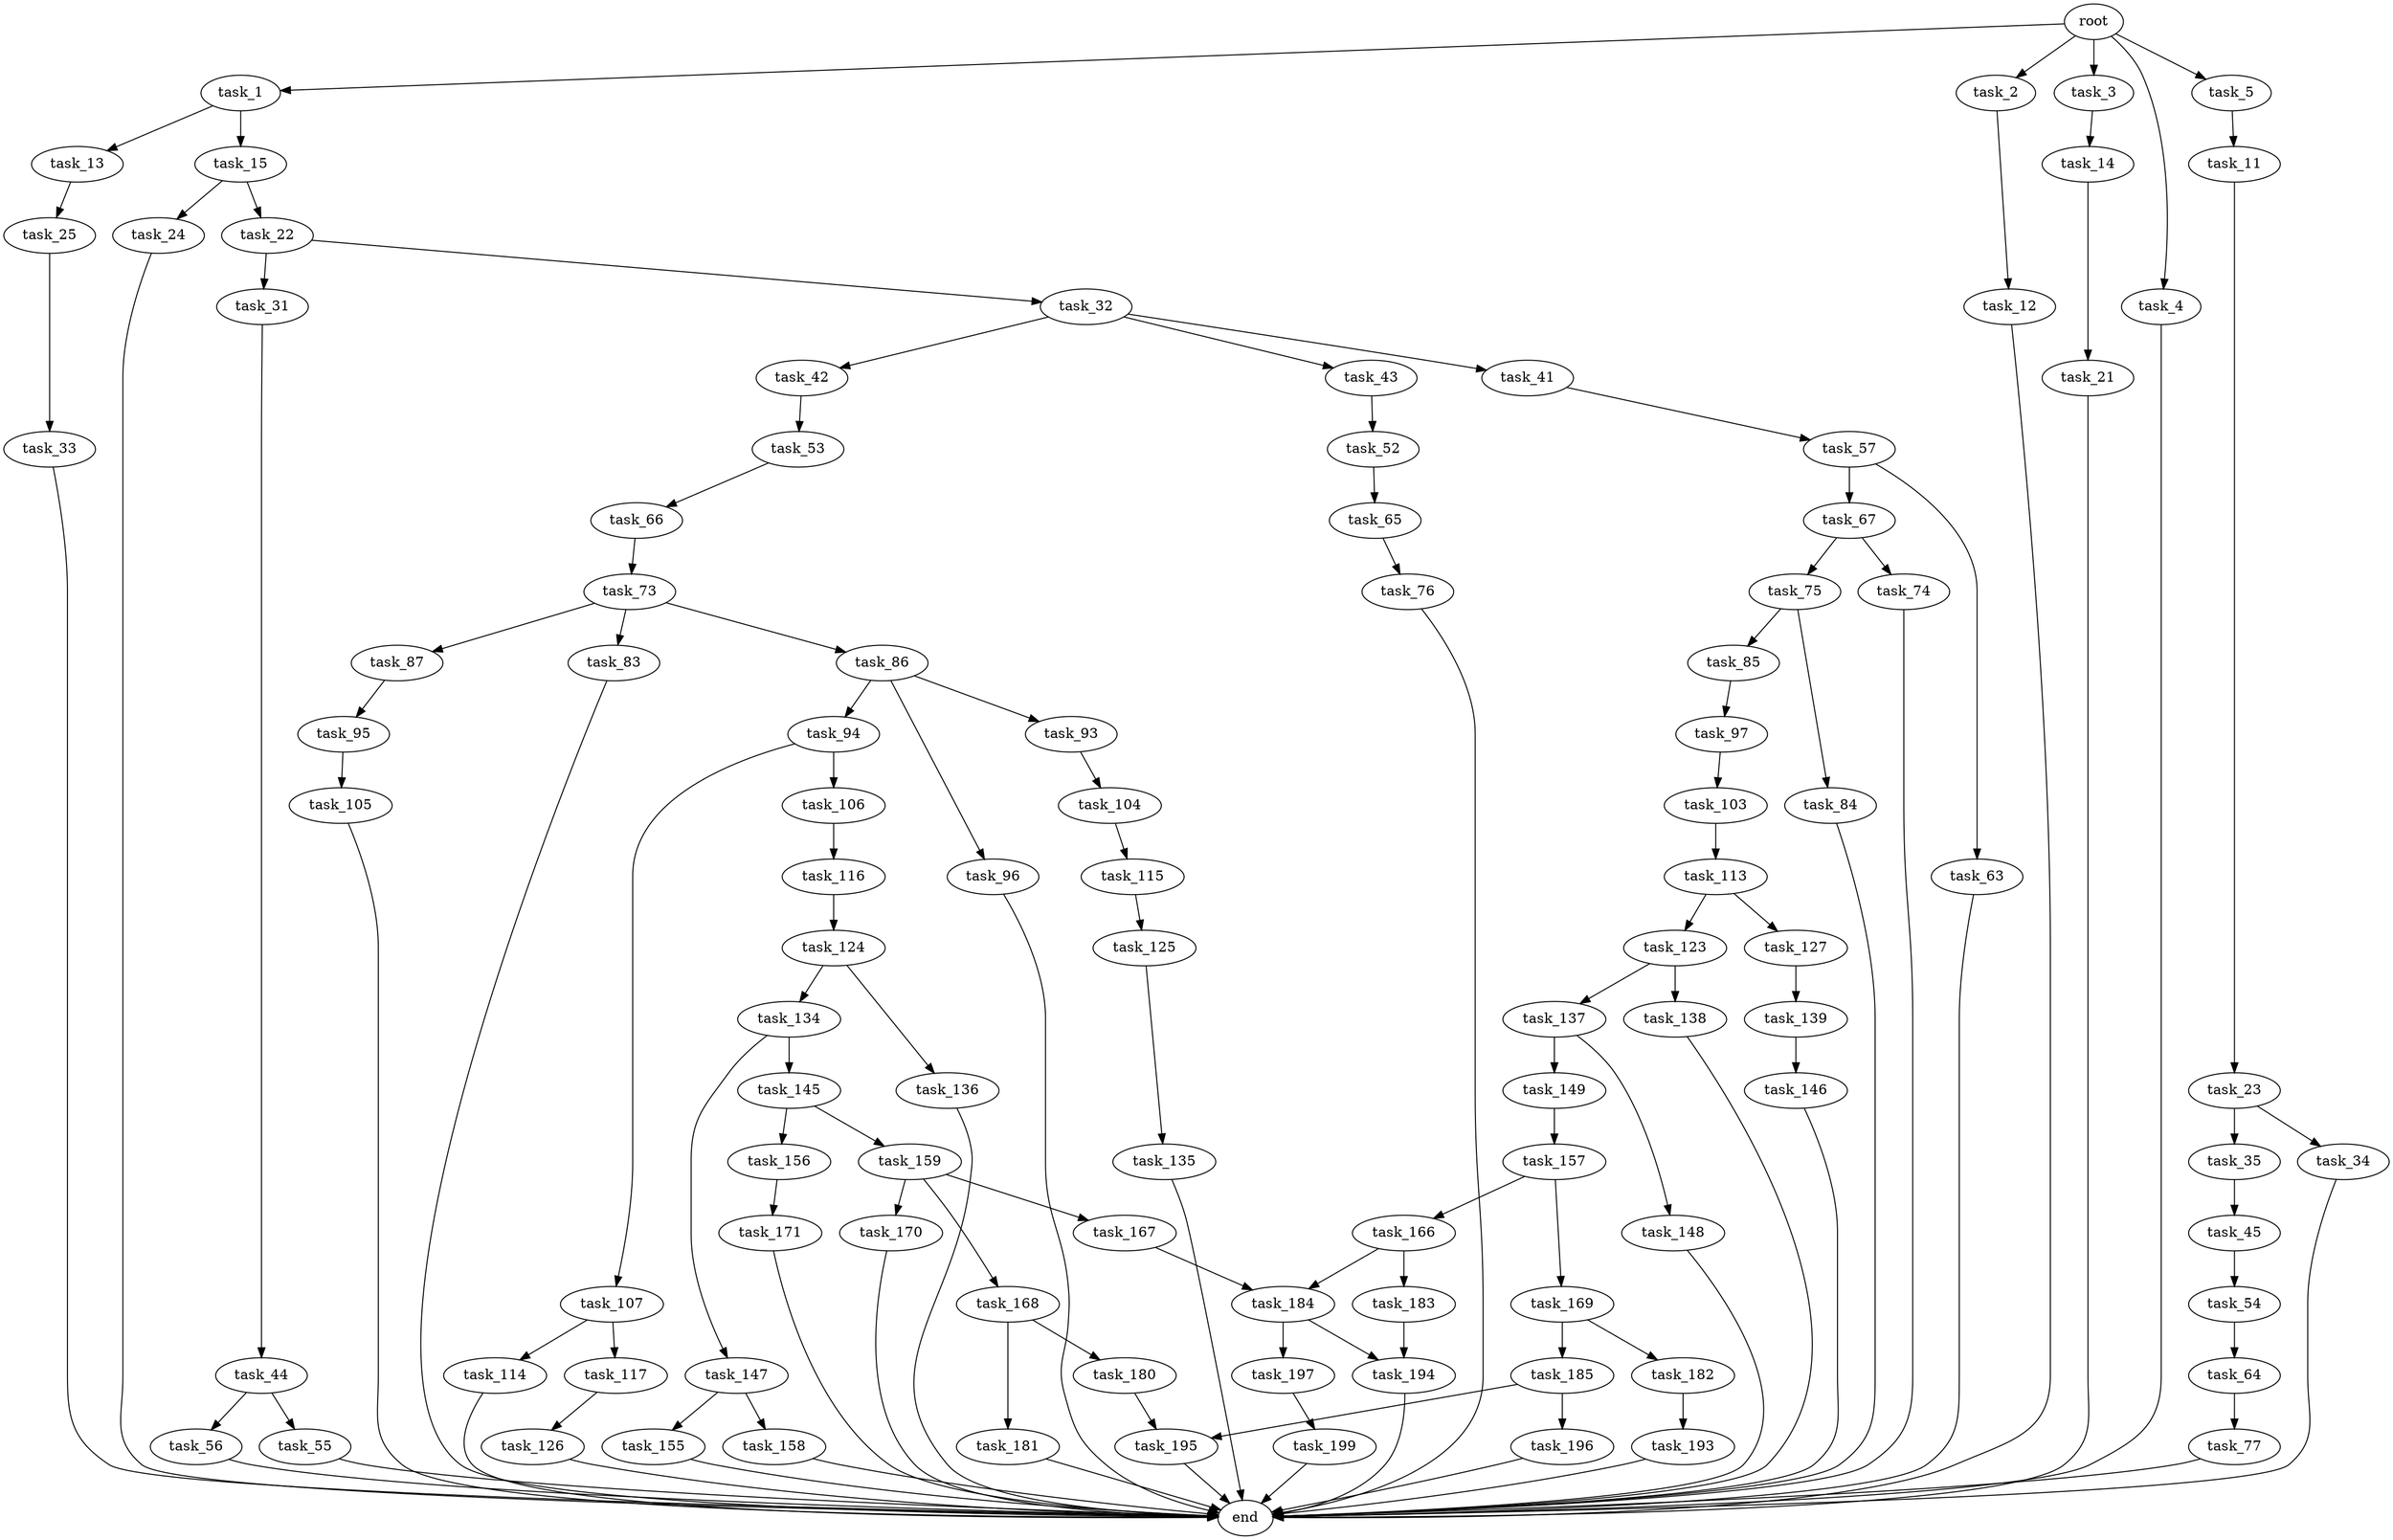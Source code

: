 digraph G {
  root [size="0.000000"];
  task_1 [size="5454987923.000000"];
  task_2 [size="9913371058.000000"];
  task_3 [size="782757789696.000000"];
  task_4 [size="67859819288.000000"];
  task_5 [size="248693166121.000000"];
  task_11 [size="471130017009.000000"];
  task_12 [size="52853485552.000000"];
  task_13 [size="540081740115.000000"];
  task_14 [size="1013146003486.000000"];
  task_15 [size="16187485473.000000"];
  task_21 [size="12700536891.000000"];
  task_22 [size="1050437604471.000000"];
  task_23 [size="22204035114.000000"];
  task_24 [size="782757789696.000000"];
  task_25 [size="549755813888.000000"];
  task_31 [size="2903589398.000000"];
  task_32 [size="16784670054.000000"];
  task_33 [size="46321663891.000000"];
  task_34 [size="134217728000.000000"];
  task_35 [size="194799961202.000000"];
  task_41 [size="2004959557.000000"];
  task_42 [size="3238504368.000000"];
  task_43 [size="48548631052.000000"];
  task_44 [size="5564543652.000000"];
  task_45 [size="11097419908.000000"];
  task_52 [size="22506238526.000000"];
  task_53 [size="4422133695.000000"];
  task_54 [size="8589934592.000000"];
  task_55 [size="231928233984.000000"];
  task_56 [size="2881186975.000000"];
  task_57 [size="1073741824000.000000"];
  task_63 [size="2586257588.000000"];
  task_64 [size="8589934592.000000"];
  task_65 [size="669288931788.000000"];
  task_66 [size="445129338241.000000"];
  task_67 [size="623529040201.000000"];
  task_73 [size="782757789696.000000"];
  task_74 [size="867224053765.000000"];
  task_75 [size="257567895089.000000"];
  task_76 [size="28991029248.000000"];
  task_77 [size="17625720247.000000"];
  task_83 [size="24322254501.000000"];
  task_84 [size="231928233984.000000"];
  task_85 [size="68719476736.000000"];
  task_86 [size="28991029248.000000"];
  task_87 [size="2002282300.000000"];
  task_93 [size="8934749429.000000"];
  task_94 [size="4089032292.000000"];
  task_95 [size="985234042510.000000"];
  task_96 [size="5713926797.000000"];
  task_97 [size="286818140524.000000"];
  task_103 [size="2405756322.000000"];
  task_104 [size="24467783346.000000"];
  task_105 [size="14311217419.000000"];
  task_106 [size="628578532826.000000"];
  task_107 [size="1453534580.000000"];
  task_113 [size="549755813888.000000"];
  task_114 [size="13381254039.000000"];
  task_115 [size="17245034879.000000"];
  task_116 [size="205155188174.000000"];
  task_117 [size="8589934592.000000"];
  task_123 [size="4234630631.000000"];
  task_124 [size="52727598641.000000"];
  task_125 [size="12144774372.000000"];
  task_126 [size="6400361871.000000"];
  task_127 [size="2487931124.000000"];
  task_134 [size="2100931983.000000"];
  task_135 [size="68719476736.000000"];
  task_136 [size="549755813888.000000"];
  task_137 [size="508552961493.000000"];
  task_138 [size="5334439091.000000"];
  task_139 [size="730476617.000000"];
  task_145 [size="28991029248.000000"];
  task_146 [size="83829877596.000000"];
  task_147 [size="396339985435.000000"];
  task_148 [size="782757789696.000000"];
  task_149 [size="28991029248.000000"];
  task_155 [size="28991029248.000000"];
  task_156 [size="21840737688.000000"];
  task_157 [size="40556540923.000000"];
  task_158 [size="179186250747.000000"];
  task_159 [size="24427203060.000000"];
  task_166 [size="296657358698.000000"];
  task_167 [size="107530788633.000000"];
  task_168 [size="8589934592.000000"];
  task_169 [size="368293445632.000000"];
  task_170 [size="28017717599.000000"];
  task_171 [size="1578866744.000000"];
  task_180 [size="13240423234.000000"];
  task_181 [size="574220860471.000000"];
  task_182 [size="707737248172.000000"];
  task_183 [size="8589934592.000000"];
  task_184 [size="1406784684.000000"];
  task_185 [size="231928233984.000000"];
  task_193 [size="368293445632.000000"];
  task_194 [size="285913425095.000000"];
  task_195 [size="43362455889.000000"];
  task_196 [size="3523452642.000000"];
  task_197 [size="1073741824000.000000"];
  task_199 [size="1031683823.000000"];
  end [size="0.000000"];

  root -> task_1 [size="1.000000"];
  root -> task_2 [size="1.000000"];
  root -> task_3 [size="1.000000"];
  root -> task_4 [size="1.000000"];
  root -> task_5 [size="1.000000"];
  task_1 -> task_13 [size="209715200.000000"];
  task_1 -> task_15 [size="209715200.000000"];
  task_2 -> task_12 [size="209715200.000000"];
  task_3 -> task_14 [size="679477248.000000"];
  task_4 -> end [size="1.000000"];
  task_5 -> task_11 [size="209715200.000000"];
  task_11 -> task_23 [size="301989888.000000"];
  task_12 -> end [size="1.000000"];
  task_13 -> task_25 [size="838860800.000000"];
  task_14 -> task_21 [size="838860800.000000"];
  task_15 -> task_22 [size="301989888.000000"];
  task_15 -> task_24 [size="301989888.000000"];
  task_21 -> end [size="1.000000"];
  task_22 -> task_31 [size="679477248.000000"];
  task_22 -> task_32 [size="679477248.000000"];
  task_23 -> task_34 [size="838860800.000000"];
  task_23 -> task_35 [size="838860800.000000"];
  task_24 -> end [size="1.000000"];
  task_25 -> task_33 [size="536870912.000000"];
  task_31 -> task_44 [size="209715200.000000"];
  task_32 -> task_41 [size="411041792.000000"];
  task_32 -> task_42 [size="411041792.000000"];
  task_32 -> task_43 [size="411041792.000000"];
  task_33 -> end [size="1.000000"];
  task_34 -> end [size="1.000000"];
  task_35 -> task_45 [size="209715200.000000"];
  task_41 -> task_57 [size="134217728.000000"];
  task_42 -> task_53 [size="75497472.000000"];
  task_43 -> task_52 [size="838860800.000000"];
  task_44 -> task_55 [size="301989888.000000"];
  task_44 -> task_56 [size="301989888.000000"];
  task_45 -> task_54 [size="33554432.000000"];
  task_52 -> task_65 [size="411041792.000000"];
  task_53 -> task_66 [size="134217728.000000"];
  task_54 -> task_64 [size="33554432.000000"];
  task_55 -> end [size="1.000000"];
  task_56 -> end [size="1.000000"];
  task_57 -> task_63 [size="838860800.000000"];
  task_57 -> task_67 [size="838860800.000000"];
  task_63 -> end [size="1.000000"];
  task_64 -> task_77 [size="33554432.000000"];
  task_65 -> task_76 [size="411041792.000000"];
  task_66 -> task_73 [size="679477248.000000"];
  task_67 -> task_74 [size="411041792.000000"];
  task_67 -> task_75 [size="411041792.000000"];
  task_73 -> task_83 [size="679477248.000000"];
  task_73 -> task_86 [size="679477248.000000"];
  task_73 -> task_87 [size="679477248.000000"];
  task_74 -> end [size="1.000000"];
  task_75 -> task_84 [size="411041792.000000"];
  task_75 -> task_85 [size="411041792.000000"];
  task_76 -> end [size="1.000000"];
  task_77 -> end [size="1.000000"];
  task_83 -> end [size="1.000000"];
  task_84 -> end [size="1.000000"];
  task_85 -> task_97 [size="134217728.000000"];
  task_86 -> task_93 [size="75497472.000000"];
  task_86 -> task_94 [size="75497472.000000"];
  task_86 -> task_96 [size="75497472.000000"];
  task_87 -> task_95 [size="134217728.000000"];
  task_93 -> task_104 [size="411041792.000000"];
  task_94 -> task_106 [size="134217728.000000"];
  task_94 -> task_107 [size="134217728.000000"];
  task_95 -> task_105 [size="679477248.000000"];
  task_96 -> end [size="1.000000"];
  task_97 -> task_103 [size="301989888.000000"];
  task_103 -> task_113 [size="75497472.000000"];
  task_104 -> task_115 [size="33554432.000000"];
  task_105 -> end [size="1.000000"];
  task_106 -> task_116 [size="838860800.000000"];
  task_107 -> task_114 [size="33554432.000000"];
  task_107 -> task_117 [size="33554432.000000"];
  task_113 -> task_123 [size="536870912.000000"];
  task_113 -> task_127 [size="536870912.000000"];
  task_114 -> end [size="1.000000"];
  task_115 -> task_125 [size="301989888.000000"];
  task_116 -> task_124 [size="536870912.000000"];
  task_117 -> task_126 [size="33554432.000000"];
  task_123 -> task_137 [size="301989888.000000"];
  task_123 -> task_138 [size="301989888.000000"];
  task_124 -> task_134 [size="838860800.000000"];
  task_124 -> task_136 [size="838860800.000000"];
  task_125 -> task_135 [size="536870912.000000"];
  task_126 -> end [size="1.000000"];
  task_127 -> task_139 [size="75497472.000000"];
  task_134 -> task_145 [size="33554432.000000"];
  task_134 -> task_147 [size="33554432.000000"];
  task_135 -> end [size="1.000000"];
  task_136 -> end [size="1.000000"];
  task_137 -> task_148 [size="411041792.000000"];
  task_137 -> task_149 [size="411041792.000000"];
  task_138 -> end [size="1.000000"];
  task_139 -> task_146 [size="75497472.000000"];
  task_145 -> task_156 [size="75497472.000000"];
  task_145 -> task_159 [size="75497472.000000"];
  task_146 -> end [size="1.000000"];
  task_147 -> task_155 [size="301989888.000000"];
  task_147 -> task_158 [size="301989888.000000"];
  task_148 -> end [size="1.000000"];
  task_149 -> task_157 [size="75497472.000000"];
  task_155 -> end [size="1.000000"];
  task_156 -> task_171 [size="536870912.000000"];
  task_157 -> task_166 [size="33554432.000000"];
  task_157 -> task_169 [size="33554432.000000"];
  task_158 -> end [size="1.000000"];
  task_159 -> task_167 [size="838860800.000000"];
  task_159 -> task_168 [size="838860800.000000"];
  task_159 -> task_170 [size="838860800.000000"];
  task_166 -> task_183 [size="679477248.000000"];
  task_166 -> task_184 [size="679477248.000000"];
  task_167 -> task_184 [size="75497472.000000"];
  task_168 -> task_180 [size="33554432.000000"];
  task_168 -> task_181 [size="33554432.000000"];
  task_169 -> task_182 [size="411041792.000000"];
  task_169 -> task_185 [size="411041792.000000"];
  task_170 -> end [size="1.000000"];
  task_171 -> end [size="1.000000"];
  task_180 -> task_195 [size="411041792.000000"];
  task_181 -> end [size="1.000000"];
  task_182 -> task_193 [size="838860800.000000"];
  task_183 -> task_194 [size="33554432.000000"];
  task_184 -> task_194 [size="75497472.000000"];
  task_184 -> task_197 [size="75497472.000000"];
  task_185 -> task_195 [size="301989888.000000"];
  task_185 -> task_196 [size="301989888.000000"];
  task_193 -> end [size="1.000000"];
  task_194 -> end [size="1.000000"];
  task_195 -> end [size="1.000000"];
  task_196 -> end [size="1.000000"];
  task_197 -> task_199 [size="838860800.000000"];
  task_199 -> end [size="1.000000"];
}
